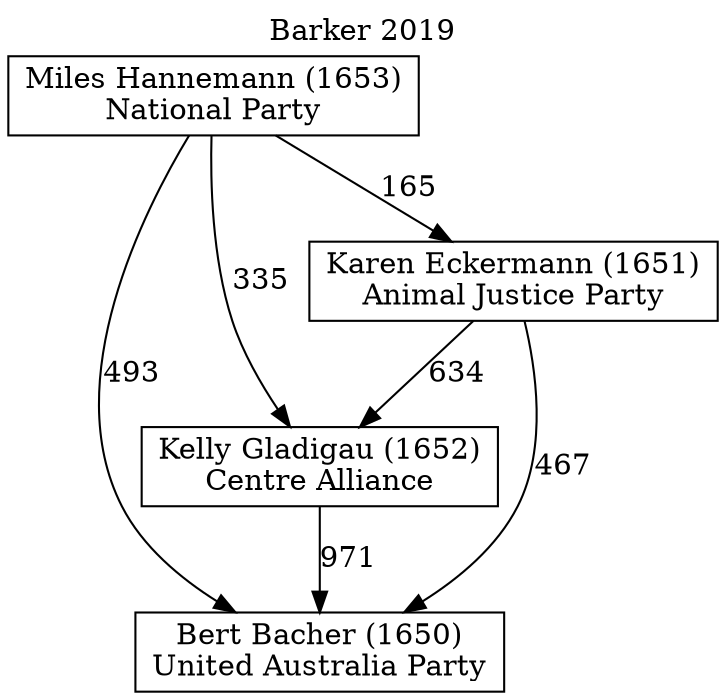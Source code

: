 // House preference flow
digraph "Bert Bacher (1650)_Barker_2019" {
	graph [label="Barker 2019" labelloc=t mclimit=10]
	node [shape=box]
	"Bert Bacher (1650)" [label="Bert Bacher (1650)
United Australia Party"]
	"Kelly Gladigau (1652)" [label="Kelly Gladigau (1652)
Centre Alliance"]
	"Karen Eckermann (1651)" [label="Karen Eckermann (1651)
Animal Justice Party"]
	"Miles Hannemann (1653)" [label="Miles Hannemann (1653)
National Party"]
	"Kelly Gladigau (1652)" -> "Bert Bacher (1650)" [label=971]
	"Karen Eckermann (1651)" -> "Kelly Gladigau (1652)" [label=634]
	"Miles Hannemann (1653)" -> "Karen Eckermann (1651)" [label=165]
	"Karen Eckermann (1651)" -> "Bert Bacher (1650)" [label=467]
	"Miles Hannemann (1653)" -> "Bert Bacher (1650)" [label=493]
	"Miles Hannemann (1653)" -> "Kelly Gladigau (1652)" [label=335]
}
